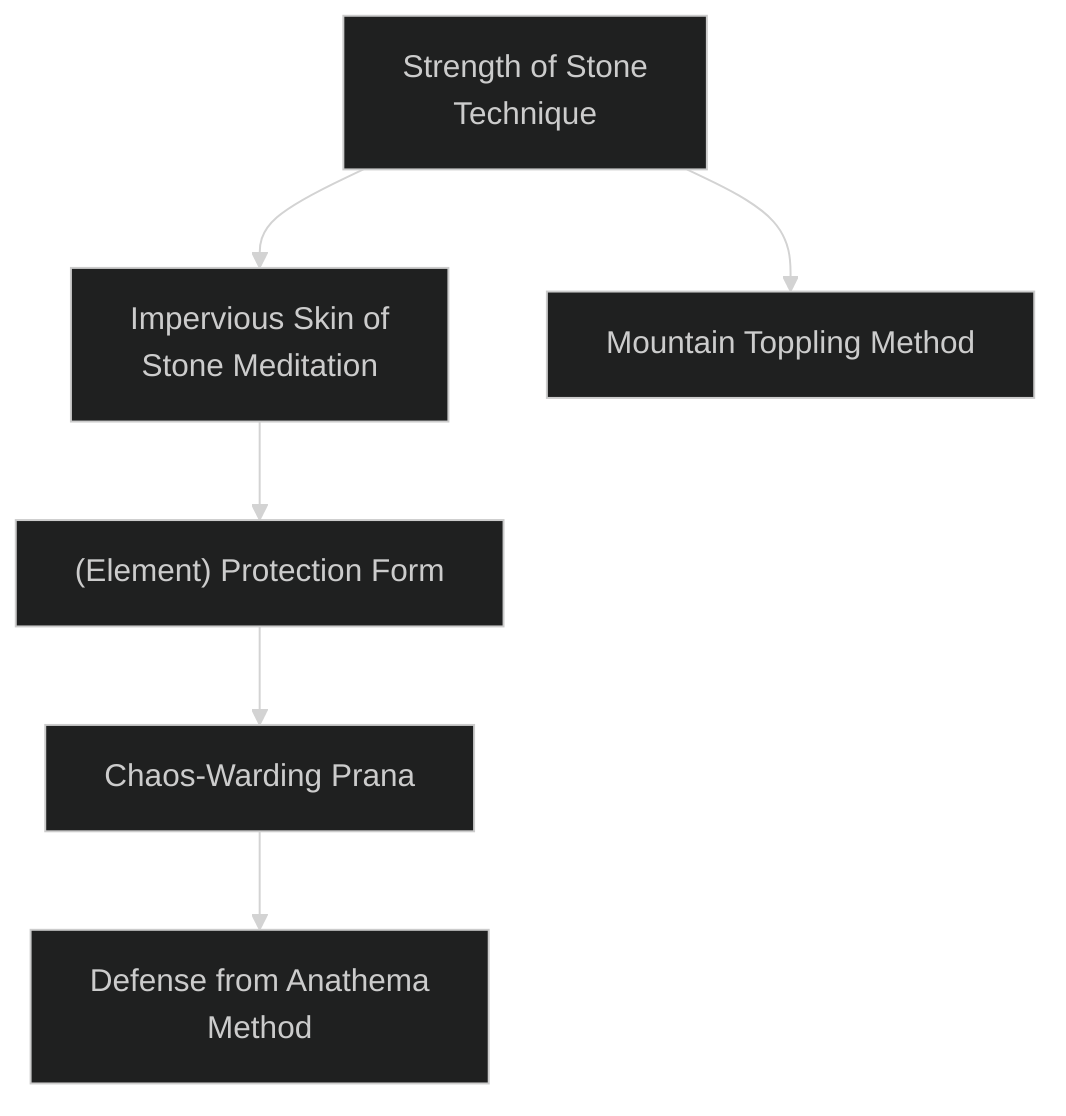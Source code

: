 ---
config:
  theme: dark
---
flowchart TD

    strength_of_stone_technique[Strength of Stone<br>Technique]
    click strength_of_stone_technique callback "
        Strength of stone Technique<br>
        <br>
        Cost: 2 motes per person
        Duration: One scene
        Type: Simple
        Minimum Resistance: 2
        Minimum Essence: 1
        Prerequisite Charms: None
        One of the most notable traits of the element of Earth
        is its strength and resistance to damage. Through this
        Charm, a Dragon-Blooded can take on some of the strength
        and hardness of stone and share it with other people.
        After a short meditation spent holding and concentrating
        upon the Essence within a pebble, the character
        becomes stronger and tougher, gaining one dot each of
        Strength and Stamina for the next five minutes. If the
        Dragon-Blooded character wants to include other people
        in the Charm, they must all hold hands in a circle with a
        pebble between each pair of palms. A character can only
        benefit from one application of Strength of Stone Technique
        at a time.
        "

    impervious_skin_of_stone_meditation[Impervious Skin of<br>Stone Meditation]
    strength_of_stone_technique --> impervious_skin_of_stone_meditation
    click impervious_skin_of_stone_meditation callback "
        Impervious Skin of Stone Meditation<br>
        <br>
        Cost: 1 mote per 2L/2B soak<br>
        Duration: One scene<br>
        Type: Simple<br>
        Minimum Resistance: 2<br>
        Minimum Essence: 2<br>
        Prerequisite Charms: Strength of Stone Technique<br>
        <br>
        With this Charm in effect, a Dragon-Blood's skin
        gains the toughness of the native rock of the earth itself.
        Swords and arrows glance from her skin as if off a cliff face.
        Every mote of Essence invested in the Charm give the
        character two points of additional soak against lethal and
        bashing damage. The bonus to soak cannot be greater than
        the character's Essence. This Charm is weak against Essence
        and does not apply to damage caused by sorcery or by
        attacks enhanced with Charms.
        "

    mountain_toppling_method[Mountain Toppling Method]
    strength_of_stone_technique --> mountain_toppling_method
    click mountain_toppling_method callback "
        Mountain Toppling Method<br>
        <br>
        Cost: 4 motes<br>
        Duration: One turn<br>
        Type: Supplemental<br>
        Minimum Resistance: 2<br>
        Minimum Essence: 2<br>
        Prerequisite Charms: Strength of Stone Technique<br>
        <br>
        Through this Charm, a Dragon-Blooded character
        links his own Essence to the Essence within any great mass.
        By inverting the principles of resistance against the mass, it
        enables him to exert vastly magnified strength. After a
        moment's concentration, the Dynast can hurl boulders,
        topple pillars, stomp on the edge of a cliff to start a
        landslide or perform other momentary feats of superhuman
        strength. In game terms, for one turn, the character's
        Strength increases by 5, but he can only apply that extra
        Strength to objects made of earth or stone. This height-
        ened Strength may be used in an attack (for instance,
        throwing a boulder at an opponent for Strength-based
        damage), and jade-alloy weapons such as daiklaves are
        &quot;stone&quot; enough to benefit from the effects of this Charm.
        "

    element_protection_form["(Element) Protection Form"]
    impervious_skin_of_stone_meditation --> element_protection_form
    click element_protection_form callback "
        (Element) Protection Form<br>
        <br>
        Cost: 3 motes<br>
        Duration: One scene<br>
        Type: Simple<br>
        Minimum Resistance: 3<br>
        Minimum Essence: 2<br>
        Prerequisite Charms: Impervious Skin of Stone Meditation<br>
        <br>
        This is actually a cluster of five separate Charms, each
        offering protection from the harmful effects of the element
        of one of Five Immaculate Dragons. While this Charm in
        effect, the character gets a bonus to lethal and bashing soak
        equal to her Essence when attacked by an appropriate
        source of elemental damage. This soak applies to attacks as
        well as to environmental damage (from say drowning;
        crushing rock or molten lava). For the purposes of this
        Charm, metal is earth and fists, teeth and other natural
        attacks are wood. As with Impervious. Skin of Stone
        Meditation, this protection is brittle and offers no additional
        resistance against attacks enhanced with Charms or
        against damage caused by sorcery.<br>
        These Charms must be each bought separately. A
        character may apply the discount for buying Charms of her
        own elemental attunement when learning the protection
        technique for her element.
        "

    chaos_warding_prana[Chaos-Warding Prana]
    element_protection_form --> chaos_warding_prana
    click chaos_warding_prana callback "
        Chaos-Warding Prana<br>
        <br>
        Cost: One scene<br>
        Duration: 5 motes, 1 Willpower<br>
        Type: Simple<br>
        Minimum Resistance: 3<br>
        Minimum Essence: 3<br>
        <br>
        Prerequisite Charms: (Element) Protection Form
        The disruptive predations of beings and creatures of
        the Wyld are a constant danger to the Realm. Naturally,
        the Dynasts of Earth - paragons of stability - have
        developed methods for combating these roiling energies.
        For the remainder of the scene after invoking this Charm,
        a Dynast may ignore the warping effects of the Wyld. Both
        his person and his gear are protected and cannot be
        mutated or changed by Wyld effects. The character can
        extend this protection to others by paying the full cost of
        the Charm and touching them.
        "

    defense_from_anathema_method[Defense from Anathema<br>Method]
    chaos_warding_prana --> defense_from_anathema_method
    click defense_from_anathema_method callback "
        Defense from Anathema Method<br>
        <br>
        Cost: 6 motes, 1 Willpower
        Duration: One scene
        Type: Simple
        Minimum Resistance: 5
        Minimum Essence: 4
        Prerequisite Charms: Chaos-Warding Prana
        The most powerful of the Terrestrial Exalted know
        methods to shield themselves from the powerful magic of the
        Anathema. For the remainder of the scene after invoking this
        Charm, a Dynast may add her Essence to the difficulty of
        magical attacks made against her by the Anathema. This
        includes both Charm-enhanced attacks and sorcery. These
        are effective automatic successes to avoid the attack and are
        additive with dodges and parries. This Charm offers no
        protection against more subtle effects, such as mind control.
        "